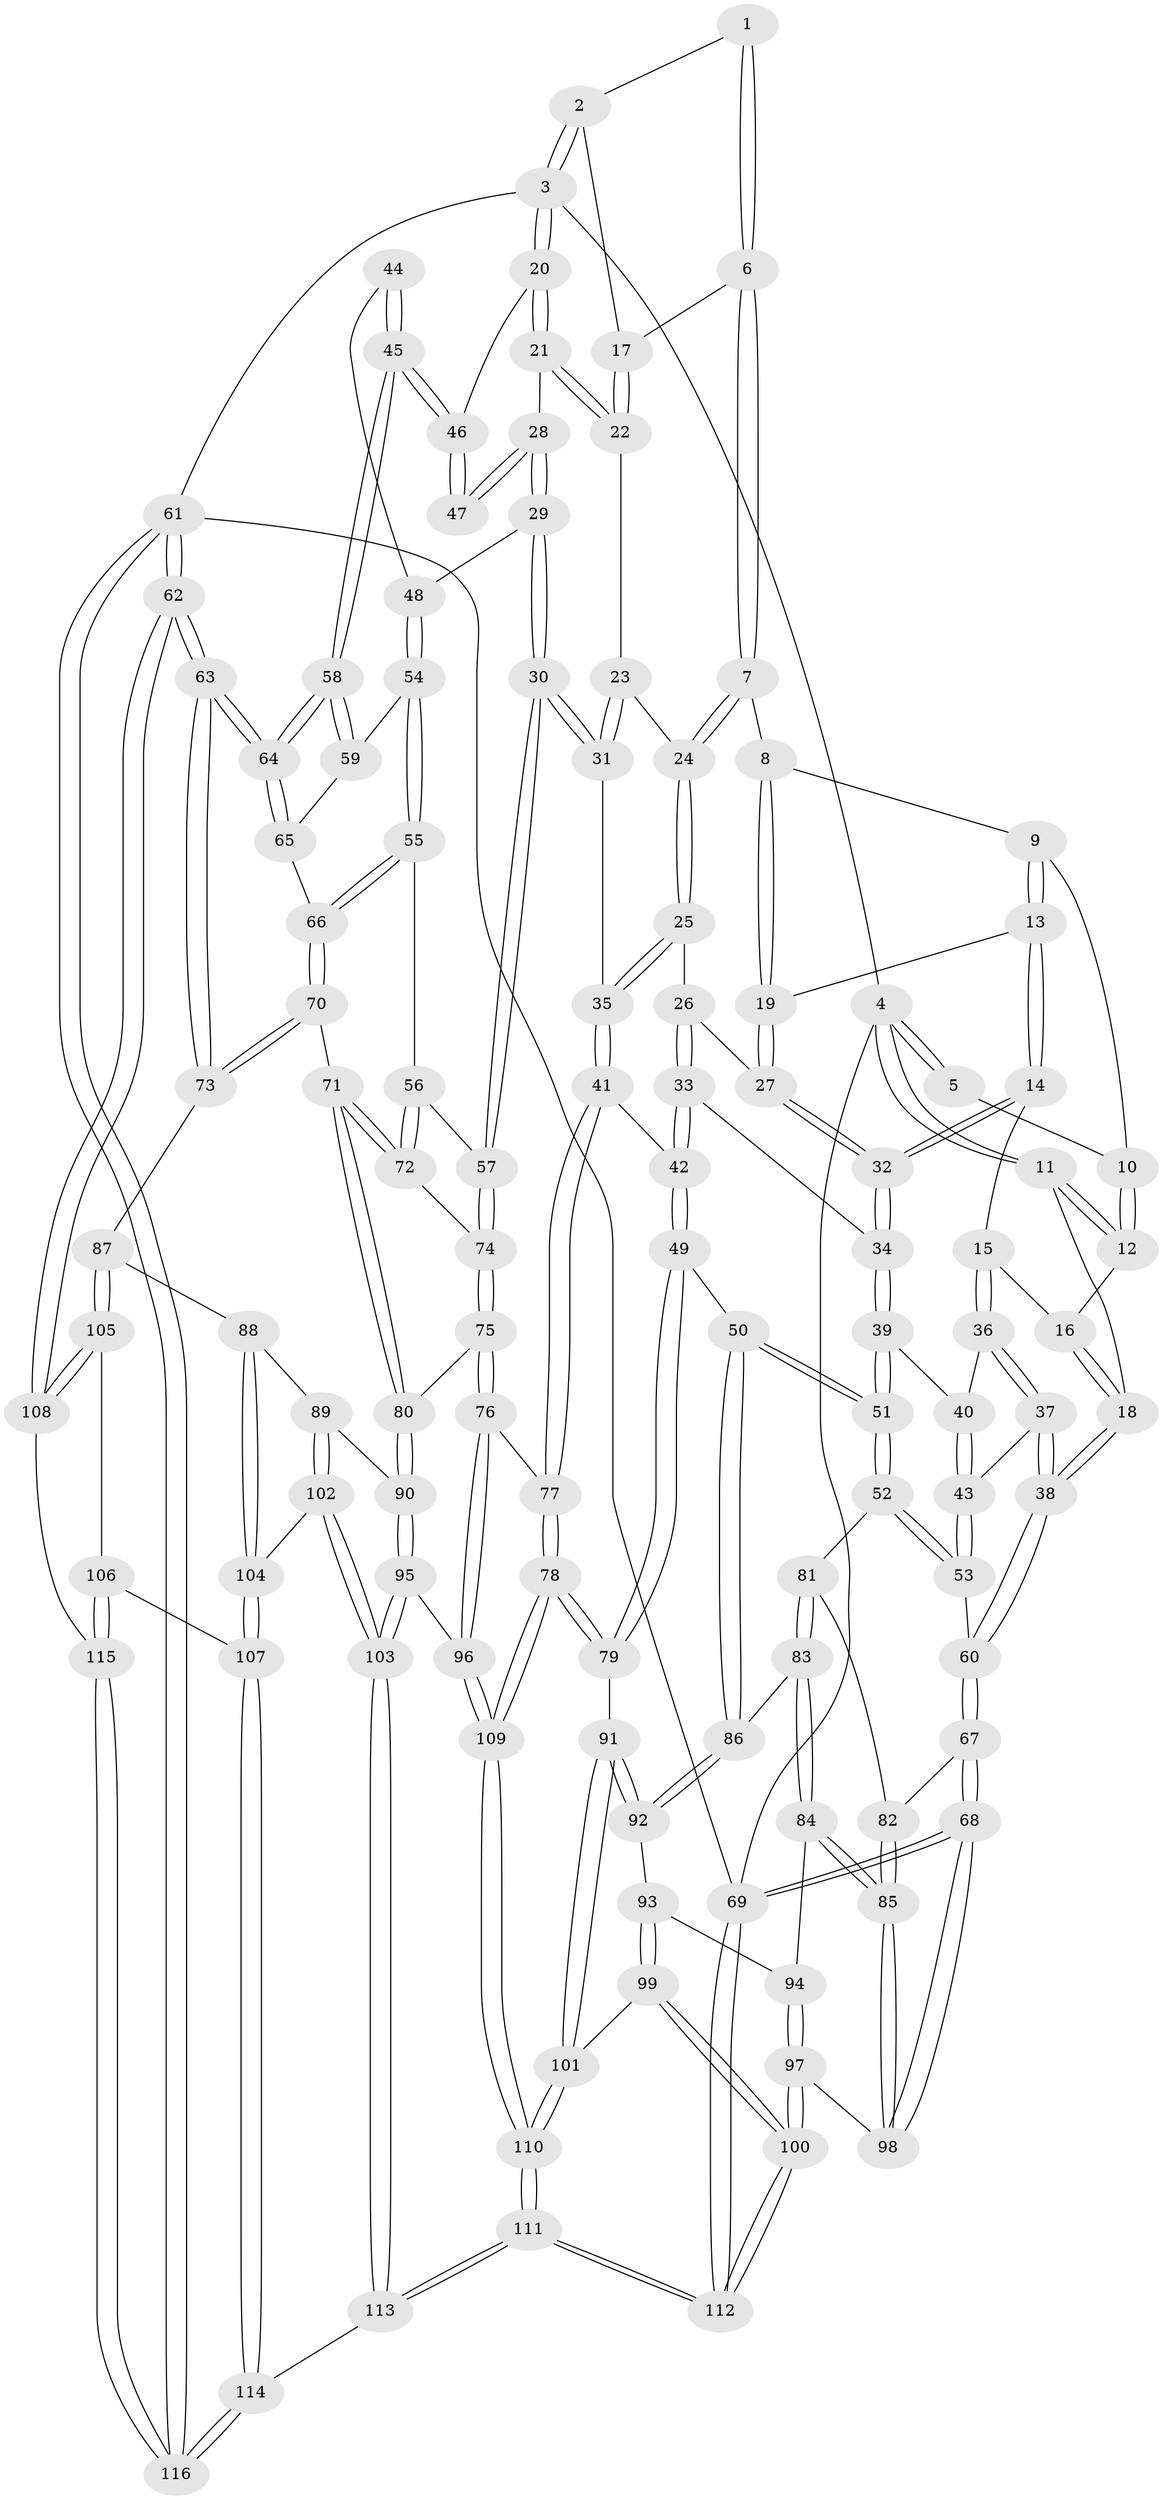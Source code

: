 // coarse degree distribution, {3: 0.2608695652173913, 4: 0.21739130434782608, 2: 0.08695652173913043, 6: 0.17391304347826086, 5: 0.1956521739130435, 7: 0.043478260869565216, 9: 0.021739130434782608}
// Generated by graph-tools (version 1.1) at 2025/05/03/04/25 22:05:23]
// undirected, 116 vertices, 287 edges
graph export_dot {
graph [start="1"]
  node [color=gray90,style=filled];
  1 [pos="+0.5465194908326708+0"];
  2 [pos="+1+0"];
  3 [pos="+1+0"];
  4 [pos="+0+0"];
  5 [pos="+0.23589657126227434+0"];
  6 [pos="+0.5322928637613171+0.07944093965654593"];
  7 [pos="+0.5269599595460057+0.09740426411361469"];
  8 [pos="+0.43518932004218663+0.12330791213738956"];
  9 [pos="+0.2568721080664423+0"];
  10 [pos="+0.2264047453088015+0"];
  11 [pos="+0+0"];
  12 [pos="+0.14511849392242093+0.06507031295154397"];
  13 [pos="+0.30219363274233496+0.1576023247010392"];
  14 [pos="+0.175566999613516+0.22334419424459404"];
  15 [pos="+0.17499715024840262+0.22339059463475822"];
  16 [pos="+0.13298804319163213+0.12186593709997458"];
  17 [pos="+0.7909196239003801+0.1084974062410886"];
  18 [pos="+0+0.15637737328896478"];
  19 [pos="+0.35207554574155614+0.17315953455187025"];
  20 [pos="+1+0"];
  21 [pos="+0.8377521250224809+0.24159769563491967"];
  22 [pos="+0.7830128860928234+0.1562811036252947"];
  23 [pos="+0.7570923839612848+0.17074570292170632"];
  24 [pos="+0.5662334773237586+0.20939057041481723"];
  25 [pos="+0.5645515408517587+0.23785856608384723"];
  26 [pos="+0.47838372021091774+0.2673485111735008"];
  27 [pos="+0.361243351902386+0.22228431361100667"];
  28 [pos="+0.8506136155847208+0.303105166482754"];
  29 [pos="+0.844329834869878+0.33544606412166295"];
  30 [pos="+0.671637003556768+0.41827738040366397"];
  31 [pos="+0.6537053793279983+0.412257152919054"];
  32 [pos="+0.338111121549261+0.32860185366408307"];
  33 [pos="+0.3780892026503205+0.35772188174460995"];
  34 [pos="+0.34566152709469233+0.3513415965364925"];
  35 [pos="+0.6373481603318308+0.40929757486344437"];
  36 [pos="+0.14517798772061244+0.26203760594993397"];
  37 [pos="+0.1092245935748377+0.2950307048221999"];
  38 [pos="+0+0.32092345915330317"];
  39 [pos="+0.33473305886200416+0.3625797073415025"];
  40 [pos="+0.2510942050489422+0.357565284937584"];
  41 [pos="+0.57119568904909+0.45189838443026015"];
  42 [pos="+0.4823595326258267+0.441499487276541"];
  43 [pos="+0.16196372822730198+0.4168718587988407"];
  44 [pos="+0.9874510977030871+0.35294550190269475"];
  45 [pos="+1+0.37734692953255794"];
  46 [pos="+1+0"];
  47 [pos="+0.9617428428062638+0.25064541306283883"];
  48 [pos="+0.8816942994967565+0.3624932451623716"];
  49 [pos="+0.2989544104330761+0.5816042394178721"];
  50 [pos="+0.2712645686616337+0.5591134076398043"];
  51 [pos="+0.2516183688954558+0.541747335039061"];
  52 [pos="+0.1876771561187038+0.5274700623136017"];
  53 [pos="+0.17708408759074545+0.5119917465344056"];
  54 [pos="+0.9126228286969941+0.44425582189529955"];
  55 [pos="+0.8881537171012024+0.5019983066645359"];
  56 [pos="+0.8867394846956174+0.5036048399818972"];
  57 [pos="+0.7000694386098261+0.46268343188500544"];
  58 [pos="+1+0.4077345560057241"];
  59 [pos="+0.9233773787282963+0.44709465972166146"];
  60 [pos="+0+0.3832999621868826"];
  61 [pos="+1+1"];
  62 [pos="+1+0.8237201848112932"];
  63 [pos="+1+0.8143090291193669"];
  64 [pos="+1+0.5062902893770509"];
  65 [pos="+0.9987144509999275+0.5193114256553764"];
  66 [pos="+0.9755597930718942+0.5319267319131828"];
  67 [pos="+0+0.5544367271959824"];
  68 [pos="+0+0.7677614258229644"];
  69 [pos="+0+1"];
  70 [pos="+0.9148586456133353+0.625096385400744"];
  71 [pos="+0.9000090805272446+0.6208012362853567"];
  72 [pos="+0.879492397423491+0.569505869944961"];
  73 [pos="+0.9221559507105911+0.6302937603064461"];
  74 [pos="+0.7240962925159306+0.5330233724415402"];
  75 [pos="+0.726319460142351+0.5863336803056246"];
  76 [pos="+0.619515773994544+0.7231358596166464"];
  77 [pos="+0.5520172508214468+0.5237146762257683"];
  78 [pos="+0.37275579787036556+0.6943528531601332"];
  79 [pos="+0.3490333391801775+0.673618956647146"];
  80 [pos="+0.8201862439105938+0.665635406911672"];
  81 [pos="+0.12771041356907298+0.5831557881163796"];
  82 [pos="+0.06650246328665485+0.5899426099282119"];
  83 [pos="+0.1171716912021001+0.6550695559245272"];
  84 [pos="+0.08366367672310066+0.7034291221730308"];
  85 [pos="+0.00471034259316741+0.7261068387108223"];
  86 [pos="+0.16461164684079246+0.7024389498780513"];
  87 [pos="+0.8799067258603152+0.7718116564371048"];
  88 [pos="+0.8530007825412391+0.7597010134823741"];
  89 [pos="+0.8299867297391145+0.7332055495152229"];
  90 [pos="+0.8140183146135562+0.6922101299655449"];
  91 [pos="+0.2352099410327437+0.7230686799404114"];
  92 [pos="+0.17651858542105692+0.7207510385769214"];
  93 [pos="+0.1623081240719873+0.7356212552701503"];
  94 [pos="+0.10395781260218047+0.7288309514997494"];
  95 [pos="+0.6328278247390463+0.7644446019386031"];
  96 [pos="+0.6144433755171375+0.7467654380662533"];
  97 [pos="+0.1219244758928345+0.8364921358112196"];
  98 [pos="+0+0.7548970782190223"];
  99 [pos="+0.14615558390393607+0.8213213196812545"];
  100 [pos="+0.12750524001763092+0.8415517505077892"];
  101 [pos="+0.19451907713373254+0.7972545836809279"];
  102 [pos="+0.6878225493005131+0.8510399177762955"];
  103 [pos="+0.6789472875202365+0.8489795679594033"];
  104 [pos="+0.7552070656795918+0.878687985082165"];
  105 [pos="+0.9574661615311416+0.8256182667438093"];
  106 [pos="+0.8044168944614919+0.9080538882541247"];
  107 [pos="+0.7701217442445932+0.8897569447796395"];
  108 [pos="+1+0.8349593858650136"];
  109 [pos="+0.4093902887750274+0.7640065617966192"];
  110 [pos="+0.38266840169957606+0.8576204640473339"];
  111 [pos="+0.33786774388521773+1"];
  112 [pos="+0.18843427863403475+1"];
  113 [pos="+0.49228389813809675+1"];
  114 [pos="+0.6365670940470255+1"];
  115 [pos="+0.8402494043240183+1"];
  116 [pos="+0.8251956154002+1"];
  1 -- 2;
  1 -- 6;
  1 -- 6;
  2 -- 3;
  2 -- 3;
  2 -- 17;
  3 -- 4;
  3 -- 20;
  3 -- 20;
  3 -- 61;
  4 -- 5;
  4 -- 5;
  4 -- 11;
  4 -- 11;
  4 -- 69;
  5 -- 10;
  6 -- 7;
  6 -- 7;
  6 -- 17;
  7 -- 8;
  7 -- 24;
  7 -- 24;
  8 -- 9;
  8 -- 19;
  8 -- 19;
  9 -- 10;
  9 -- 13;
  9 -- 13;
  10 -- 12;
  10 -- 12;
  11 -- 12;
  11 -- 12;
  11 -- 18;
  12 -- 16;
  13 -- 14;
  13 -- 14;
  13 -- 19;
  14 -- 15;
  14 -- 32;
  14 -- 32;
  15 -- 16;
  15 -- 36;
  15 -- 36;
  16 -- 18;
  16 -- 18;
  17 -- 22;
  17 -- 22;
  18 -- 38;
  18 -- 38;
  19 -- 27;
  19 -- 27;
  20 -- 21;
  20 -- 21;
  20 -- 46;
  21 -- 22;
  21 -- 22;
  21 -- 28;
  22 -- 23;
  23 -- 24;
  23 -- 31;
  23 -- 31;
  24 -- 25;
  24 -- 25;
  25 -- 26;
  25 -- 35;
  25 -- 35;
  26 -- 27;
  26 -- 33;
  26 -- 33;
  27 -- 32;
  27 -- 32;
  28 -- 29;
  28 -- 29;
  28 -- 47;
  28 -- 47;
  29 -- 30;
  29 -- 30;
  29 -- 48;
  30 -- 31;
  30 -- 31;
  30 -- 57;
  30 -- 57;
  31 -- 35;
  32 -- 34;
  32 -- 34;
  33 -- 34;
  33 -- 42;
  33 -- 42;
  34 -- 39;
  34 -- 39;
  35 -- 41;
  35 -- 41;
  36 -- 37;
  36 -- 37;
  36 -- 40;
  37 -- 38;
  37 -- 38;
  37 -- 43;
  38 -- 60;
  38 -- 60;
  39 -- 40;
  39 -- 51;
  39 -- 51;
  40 -- 43;
  40 -- 43;
  41 -- 42;
  41 -- 77;
  41 -- 77;
  42 -- 49;
  42 -- 49;
  43 -- 53;
  43 -- 53;
  44 -- 45;
  44 -- 45;
  44 -- 48;
  45 -- 46;
  45 -- 46;
  45 -- 58;
  45 -- 58;
  46 -- 47;
  46 -- 47;
  48 -- 54;
  48 -- 54;
  49 -- 50;
  49 -- 79;
  49 -- 79;
  50 -- 51;
  50 -- 51;
  50 -- 86;
  50 -- 86;
  51 -- 52;
  51 -- 52;
  52 -- 53;
  52 -- 53;
  52 -- 81;
  53 -- 60;
  54 -- 55;
  54 -- 55;
  54 -- 59;
  55 -- 56;
  55 -- 66;
  55 -- 66;
  56 -- 57;
  56 -- 72;
  56 -- 72;
  57 -- 74;
  57 -- 74;
  58 -- 59;
  58 -- 59;
  58 -- 64;
  58 -- 64;
  59 -- 65;
  60 -- 67;
  60 -- 67;
  61 -- 62;
  61 -- 62;
  61 -- 116;
  61 -- 116;
  61 -- 69;
  62 -- 63;
  62 -- 63;
  62 -- 108;
  62 -- 108;
  63 -- 64;
  63 -- 64;
  63 -- 73;
  63 -- 73;
  64 -- 65;
  64 -- 65;
  65 -- 66;
  66 -- 70;
  66 -- 70;
  67 -- 68;
  67 -- 68;
  67 -- 82;
  68 -- 69;
  68 -- 69;
  68 -- 98;
  68 -- 98;
  69 -- 112;
  69 -- 112;
  70 -- 71;
  70 -- 73;
  70 -- 73;
  71 -- 72;
  71 -- 72;
  71 -- 80;
  71 -- 80;
  72 -- 74;
  73 -- 87;
  74 -- 75;
  74 -- 75;
  75 -- 76;
  75 -- 76;
  75 -- 80;
  76 -- 77;
  76 -- 96;
  76 -- 96;
  77 -- 78;
  77 -- 78;
  78 -- 79;
  78 -- 79;
  78 -- 109;
  78 -- 109;
  79 -- 91;
  80 -- 90;
  80 -- 90;
  81 -- 82;
  81 -- 83;
  81 -- 83;
  82 -- 85;
  82 -- 85;
  83 -- 84;
  83 -- 84;
  83 -- 86;
  84 -- 85;
  84 -- 85;
  84 -- 94;
  85 -- 98;
  85 -- 98;
  86 -- 92;
  86 -- 92;
  87 -- 88;
  87 -- 105;
  87 -- 105;
  88 -- 89;
  88 -- 104;
  88 -- 104;
  89 -- 90;
  89 -- 102;
  89 -- 102;
  90 -- 95;
  90 -- 95;
  91 -- 92;
  91 -- 92;
  91 -- 101;
  91 -- 101;
  92 -- 93;
  93 -- 94;
  93 -- 99;
  93 -- 99;
  94 -- 97;
  94 -- 97;
  95 -- 96;
  95 -- 103;
  95 -- 103;
  96 -- 109;
  96 -- 109;
  97 -- 98;
  97 -- 100;
  97 -- 100;
  99 -- 100;
  99 -- 100;
  99 -- 101;
  100 -- 112;
  100 -- 112;
  101 -- 110;
  101 -- 110;
  102 -- 103;
  102 -- 103;
  102 -- 104;
  103 -- 113;
  103 -- 113;
  104 -- 107;
  104 -- 107;
  105 -- 106;
  105 -- 108;
  105 -- 108;
  106 -- 107;
  106 -- 115;
  106 -- 115;
  107 -- 114;
  107 -- 114;
  108 -- 115;
  109 -- 110;
  109 -- 110;
  110 -- 111;
  110 -- 111;
  111 -- 112;
  111 -- 112;
  111 -- 113;
  111 -- 113;
  113 -- 114;
  114 -- 116;
  114 -- 116;
  115 -- 116;
  115 -- 116;
}
